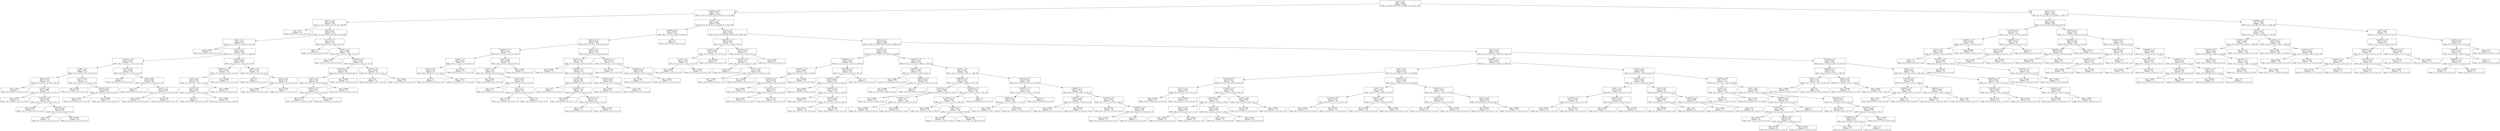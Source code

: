 digraph Tree {
node [shape=box] ;
0 [label="le_age <= 3.5\ngini = 0.5666\nsamples = 5000\nvalue = [9, 40, 22, 56, 125, 57, 55, 2955, 21, 4, 1421, 235]"] ;
1 [label="le_gender <= 0.5\ngini = 0.6379\nsamples = 2912\nvalue = [7, 29, 17, 39, 97, 42, 45, 1335, 18, 3, 1116, 164]"] ;
0 -> 1 [labeldistance=2.5, labelangle=45, headlabel="True"] ;
2 [label="le_year <= 0.5\ngini = 0.6764\nsamples = 389\nvalue = [1, 8, 2, 10, 22, 5, 12, 113, 2, 0, 186, 28]"] ;
1 -> 2 ;
3 [label="gini = 0.46\nsamples = 10\nvalue = [0, 0, 0, 0, 1, 0, 0, 7, 0, 0, 2, 0]"] ;
2 -> 3 ;
4 [label="le_age <= 2.5\ngini = 0.6752\nsamples = 379\nvalue = [1, 8, 2, 10, 21, 5, 12, 106, 2, 0, 184, 28]"] ;
2 -> 4 ;
5 [label="le_year <= 1.5\ngini = 0.678\nsamples = 273\nvalue = [1, 8, 1, 5, 17, 3, 11, 64, 1, 0, 137, 25]"] ;
4 -> 5 ;
6 [label="gini = 0.4356\nsamples = 15\nvalue = [0, 0, 0, 0, 0, 1, 0, 1, 0, 0, 11, 2]"] ;
5 -> 6 ;
7 [label="le_year <= 3.5\ngini = 0.6863\nsamples = 258\nvalue = [1, 8, 1, 5, 17, 2, 11, 63, 1, 0, 126, 23]"] ;
5 -> 7 ;
8 [label="le_season <= 2.5\ngini = 0.6875\nsamples = 155\nvalue = [0, 5, 1, 3, 12, 1, 7, 41, 0, 0, 74, 11]"] ;
7 -> 8 ;
9 [label="le_age <= 1.5\ngini = 0.693\nsamples = 127\nvalue = [0, 5, 1, 2, 9, 1, 6, 31, 0, 0, 61, 11]"] ;
8 -> 9 ;
10 [label="le_age <= 0.5\ngini = 0.6718\nsamples = 85\nvalue = [0, 3, 0, 2, 6, 1, 5, 18, 0, 0, 44, 6]"] ;
9 -> 10 ;
11 [label="gini = 0.6531\nsamples = 7\nvalue = [0, 0, 0, 0, 2, 0, 0, 2, 0, 0, 3, 0]"] ;
10 -> 11 ;
12 [label="le_year <= 2.5\ngini = 0.6667\nsamples = 78\nvalue = [0, 3, 0, 2, 4, 1, 5, 16, 0, 0, 41, 6]"] ;
10 -> 12 ;
13 [label="gini = 0.5703\nsamples = 16\nvalue = [0, 1, 0, 0, 0, 1, 0, 2, 0, 0, 10, 2]"] ;
12 -> 13 ;
14 [label="le_season <= 0.5\ngini = 0.6821\nsamples = 62\nvalue = [0, 2, 0, 2, 4, 0, 5, 14, 0, 0, 31, 4]"] ;
12 -> 14 ;
15 [label="gini = 0.6701\nsamples = 24\nvalue = [0, 1, 0, 1, 0, 0, 2, 6, 0, 0, 12, 2]"] ;
14 -> 15 ;
16 [label="le_season <= 1.5\ngini = 0.6842\nsamples = 38\nvalue = [0, 1, 0, 1, 4, 0, 3, 8, 0, 0, 19, 2]"] ;
14 -> 16 ;
17 [label="gini = 0.68\nsamples = 10\nvalue = [0, 0, 0, 1, 2, 0, 0, 1, 0, 0, 5, 1]"] ;
16 -> 17 ;
18 [label="gini = 0.6684\nsamples = 28\nvalue = [0, 1, 0, 0, 2, 0, 3, 7, 0, 0, 14, 1]"] ;
16 -> 18 ;
19 [label="le_year <= 2.5\ngini = 0.7177\nsamples = 42\nvalue = [0, 2, 1, 0, 3, 0, 1, 13, 0, 0, 17, 5]"] ;
9 -> 19 ;
20 [label="gini = 0.7857\nsamples = 14\nvalue = [0, 1, 1, 0, 1, 0, 1, 5, 0, 0, 3, 2]"] ;
19 -> 20 ;
21 [label="le_season <= 0.5\ngini = 0.6505\nsamples = 28\nvalue = [0, 1, 0, 0, 2, 0, 0, 8, 0, 0, 14, 3]"] ;
19 -> 21 ;
22 [label="gini = 0.6154\nsamples = 13\nvalue = [0, 0, 0, 0, 0, 0, 0, 5, 0, 0, 6, 2]"] ;
21 -> 22 ;
23 [label="gini = 0.6489\nsamples = 15\nvalue = [0, 1, 0, 0, 2, 0, 0, 3, 0, 0, 8, 1]"] ;
21 -> 23 ;
24 [label="le_year <= 2.5\ngini = 0.6429\nsamples = 28\nvalue = [0, 0, 0, 1, 3, 0, 1, 10, 0, 0, 13, 0]"] ;
8 -> 24 ;
25 [label="gini = 0.0\nsamples = 2\nvalue = [0, 0, 0, 0, 0, 0, 0, 0, 0, 0, 2, 0]"] ;
24 -> 25 ;
26 [label="le_age <= 0.5\ngini = 0.6568\nsamples = 26\nvalue = [0, 0, 0, 1, 3, 0, 1, 10, 0, 0, 11, 0]"] ;
24 -> 26 ;
27 [label="gini = 0.0\nsamples = 1\nvalue = [0, 0, 0, 0, 0, 0, 0, 0, 0, 0, 1, 0]"] ;
26 -> 27 ;
28 [label="le_age <= 1.5\ngini = 0.6624\nsamples = 25\nvalue = [0, 0, 0, 1, 3, 0, 1, 10, 0, 0, 10, 0]"] ;
26 -> 28 ;
29 [label="gini = 0.6576\nsamples = 21\nvalue = [0, 0, 0, 1, 2, 0, 1, 9, 0, 0, 8, 0]"] ;
28 -> 29 ;
30 [label="gini = 0.625\nsamples = 4\nvalue = [0, 0, 0, 0, 1, 0, 0, 1, 0, 0, 2, 0]"] ;
28 -> 30 ;
31 [label="le_season <= 2.5\ngini = 0.6806\nsamples = 103\nvalue = [1, 3, 0, 2, 5, 1, 4, 22, 1, 0, 52, 12]"] ;
7 -> 31 ;
32 [label="le_season <= 1.5\ngini = 0.6614\nsamples = 79\nvalue = [1, 3, 0, 2, 4, 0, 2, 19, 1, 0, 41, 6]"] ;
31 -> 32 ;
33 [label="le_age <= 1.5\ngini = 0.6672\nsamples = 60\nvalue = [1, 3, 0, 1, 2, 0, 1, 16, 1, 0, 30, 5]"] ;
32 -> 33 ;
34 [label="le_age <= 0.5\ngini = 0.6627\nsamples = 47\nvalue = [1, 2, 0, 0, 2, 0, 1, 14, 1, 0, 23, 3]"] ;
33 -> 34 ;
35 [label="gini = 0.0\nsamples = 1\nvalue = [0, 0, 0, 0, 0, 0, 0, 0, 0, 0, 1, 0]"] ;
34 -> 35 ;
36 [label="gini = 0.6692\nsamples = 46\nvalue = [1, 2, 0, 0, 2, 0, 1, 14, 1, 0, 22, 3]"] ;
34 -> 36 ;
37 [label="gini = 0.6509\nsamples = 13\nvalue = [0, 1, 0, 1, 0, 0, 0, 2, 0, 0, 7, 2]"] ;
33 -> 37 ;
38 [label="gini = 0.6205\nsamples = 19\nvalue = [0, 0, 0, 1, 2, 0, 1, 3, 0, 0, 11, 1]"] ;
32 -> 38 ;
39 [label="le_age <= 0.5\ngini = 0.7014\nsamples = 24\nvalue = [0, 0, 0, 0, 1, 1, 2, 3, 0, 0, 11, 6]"] ;
31 -> 39 ;
40 [label="gini = 0.0\nsamples = 1\nvalue = [0, 0, 0, 0, 0, 0, 0, 0, 0, 0, 0, 1]"] ;
39 -> 40 ;
41 [label="le_age <= 1.5\ngini = 0.6957\nsamples = 23\nvalue = [0, 0, 0, 0, 1, 1, 2, 3, 0, 0, 11, 5]"] ;
39 -> 41 ;
42 [label="gini = 0.6484\nsamples = 16\nvalue = [0, 0, 0, 0, 0, 0, 1, 3, 0, 0, 8, 4]"] ;
41 -> 42 ;
43 [label="gini = 0.7347\nsamples = 7\nvalue = [0, 0, 0, 0, 1, 1, 1, 0, 0, 0, 3, 1]"] ;
41 -> 43 ;
44 [label="le_year <= 1.5\ngini = 0.6413\nsamples = 106\nvalue = [0, 0, 1, 5, 4, 2, 1, 42, 1, 0, 47, 3]"] ;
4 -> 44 ;
45 [label="gini = 0.5\nsamples = 2\nvalue = [0, 0, 0, 1, 1, 0, 0, 0, 0, 0, 0, 0]"] ;
44 -> 45 ;
46 [label="le_year <= 2.5\ngini = 0.6289\nsamples = 104\nvalue = [0, 0, 1, 4, 3, 2, 1, 42, 1, 0, 47, 3]"] ;
44 -> 46 ;
47 [label="gini = 0.58\nsamples = 10\nvalue = [0, 0, 1, 1, 0, 0, 0, 2, 0, 0, 6, 0]"] ;
46 -> 47 ;
48 [label="le_season <= 2.5\ngini = 0.6249\nsamples = 94\nvalue = [0, 0, 0, 3, 3, 2, 1, 40, 1, 0, 41, 3]"] ;
46 -> 48 ;
49 [label="le_season <= 1.5\ngini = 0.6051\nsamples = 68\nvalue = [0, 0, 0, 3, 2, 1, 0, 32, 0, 0, 28, 2]"] ;
48 -> 49 ;
50 [label="le_year <= 3.5\ngini = 0.588\nsamples = 52\nvalue = [0, 0, 0, 2, 2, 0, 0, 23, 0, 0, 24, 1]"] ;
49 -> 50 ;
51 [label="le_season <= 0.5\ngini = 0.585\nsamples = 21\nvalue = [0, 0, 0, 1, 1, 0, 0, 10, 0, 0, 9, 0]"] ;
50 -> 51 ;
52 [label="gini = 0.6133\nsamples = 15\nvalue = [0, 0, 0, 1, 1, 0, 0, 6, 0, 0, 7, 0]"] ;
51 -> 52 ;
53 [label="gini = 0.4444\nsamples = 6\nvalue = [0, 0, 0, 0, 0, 0, 0, 4, 0, 0, 2, 0]"] ;
51 -> 53 ;
54 [label="gini = 0.5869\nsamples = 31\nvalue = [0, 0, 0, 1, 1, 0, 0, 13, 0, 0, 15, 1]"] ;
50 -> 54 ;
55 [label="gini = 0.6094\nsamples = 16\nvalue = [0, 0, 0, 1, 0, 1, 0, 9, 0, 0, 4, 1]"] ;
49 -> 55 ;
56 [label="le_year <= 3.5\ngini = 0.6479\nsamples = 26\nvalue = [0, 0, 0, 0, 1, 1, 1, 8, 1, 0, 13, 1]"] ;
48 -> 56 ;
57 [label="gini = 0.64\nsamples = 10\nvalue = [0, 0, 0, 0, 1, 1, 0, 3, 0, 0, 5, 0]"] ;
56 -> 57 ;
58 [label="gini = 0.6406\nsamples = 16\nvalue = [0, 0, 0, 0, 0, 0, 1, 5, 1, 0, 8, 1]"] ;
56 -> 58 ;
59 [label="le_year <= 1.5\ngini = 0.6251\nsamples = 2523\nvalue = [6, 21, 15, 29, 75, 37, 33, 1222, 16, 3, 930, 136]"] ;
1 -> 59 ;
60 [label="le_gender <= 2.5\ngini = 0.6539\nsamples = 181\nvalue = [0, 2, 1, 1, 11, 1, 4, 68, 0, 0, 80, 13]"] ;
59 -> 60 ;
61 [label="le_season <= 0.5\ngini = 0.6509\nsamples = 180\nvalue = [0, 2, 1, 1, 11, 1, 4, 68, 0, 0, 80, 12]"] ;
60 -> 61 ;
62 [label="le_gender <= 1.5\ngini = 0.605\nsamples = 79\nvalue = [0, 1, 1, 0, 2, 1, 2, 35, 0, 0, 35, 2]"] ;
61 -> 62 ;
63 [label="le_age <= 1.5\ngini = 0.6151\nsamples = 41\nvalue = [0, 0, 1, 0, 2, 0, 2, 14, 0, 0, 21, 1]"] ;
62 -> 63 ;
64 [label="le_year <= 0.5\ngini = 0.5331\nsamples = 23\nvalue = [0, 0, 0, 0, 0, 0, 1, 7, 0, 0, 14, 1]"] ;
63 -> 64 ;
65 [label="gini = 0.0\nsamples = 4\nvalue = [0, 0, 0, 0, 0, 0, 0, 0, 0, 0, 4, 0]"] ;
64 -> 65 ;
66 [label="gini = 0.5817\nsamples = 19\nvalue = [0, 0, 0, 0, 0, 0, 1, 7, 0, 0, 10, 1]"] ;
64 -> 66 ;
67 [label="gini = 0.679\nsamples = 18\nvalue = [0, 0, 1, 0, 2, 0, 1, 7, 0, 0, 7, 0]"] ;
63 -> 67 ;
68 [label="le_age <= 2.5\ngini = 0.5568\nsamples = 38\nvalue = [0, 1, 0, 0, 0, 1, 0, 21, 0, 0, 14, 1]"] ;
62 -> 68 ;
69 [label="le_year <= 0.5\ngini = 0.56\nsamples = 30\nvalue = [0, 1, 0, 0, 0, 0, 0, 15, 0, 0, 13, 1]"] ;
68 -> 69 ;
70 [label="gini = 0.4444\nsamples = 6\nvalue = [0, 0, 0, 0, 0, 0, 0, 2, 0, 0, 4, 0]"] ;
69 -> 70 ;
71 [label="le_age <= 0.5\ngini = 0.5625\nsamples = 24\nvalue = [0, 1, 0, 0, 0, 0, 0, 13, 0, 0, 9, 1]"] ;
69 -> 71 ;
72 [label="gini = 0.375\nsamples = 4\nvalue = [0, 0, 0, 0, 0, 0, 0, 3, 0, 0, 1, 0]"] ;
71 -> 72 ;
73 [label="le_age <= 1.5\ngini = 0.585\nsamples = 20\nvalue = [0, 1, 0, 0, 0, 0, 0, 10, 0, 0, 8, 1]"] ;
71 -> 73 ;
74 [label="gini = 0.6122\nsamples = 14\nvalue = [0, 1, 0, 0, 0, 0, 0, 7, 0, 0, 5, 1]"] ;
73 -> 74 ;
75 [label="gini = 0.5\nsamples = 6\nvalue = [0, 0, 0, 0, 0, 0, 0, 3, 0, 0, 3, 0]"] ;
73 -> 75 ;
76 [label="gini = 0.4063\nsamples = 8\nvalue = [0, 0, 0, 0, 0, 1, 0, 6, 0, 0, 1, 0]"] ;
68 -> 76 ;
77 [label="le_age <= 1.5\ngini = 0.6764\nsamples = 101\nvalue = [0, 1, 0, 1, 9, 0, 2, 33, 0, 0, 45, 10]"] ;
61 -> 77 ;
78 [label="le_year <= 0.5\ngini = 0.7145\nsamples = 63\nvalue = [0, 1, 0, 1, 6, 0, 1, 22, 0, 0, 23, 9]"] ;
77 -> 78 ;
79 [label="gini = 0.6844\nsamples = 15\nvalue = [0, 1, 0, 0, 2, 0, 0, 7, 0, 0, 4, 1]"] ;
78 -> 79 ;
80 [label="le_gender <= 1.5\ngini = 0.7101\nsamples = 48\nvalue = [0, 0, 0, 1, 4, 0, 1, 15, 0, 0, 19, 8]"] ;
78 -> 80 ;
81 [label="le_age <= 0.5\ngini = 0.7426\nsamples = 26\nvalue = [0, 0, 0, 0, 3, 0, 1, 8, 0, 0, 8, 6]"] ;
80 -> 81 ;
82 [label="gini = 0.0\nsamples = 1\nvalue = [0, 0, 0, 0, 0, 0, 1, 0, 0, 0, 0, 0]"] ;
81 -> 82 ;
83 [label="le_season <= 1.5\ngini = 0.7232\nsamples = 25\nvalue = [0, 0, 0, 0, 3, 0, 0, 8, 0, 0, 8, 6]"] ;
81 -> 83 ;
84 [label="gini = 0.6667\nsamples = 3\nvalue = [0, 0, 0, 0, 0, 0, 0, 1, 0, 0, 1, 1]"] ;
83 -> 84 ;
85 [label="le_season <= 2.5\ngini = 0.7273\nsamples = 22\nvalue = [0, 0, 0, 0, 3, 0, 0, 7, 0, 0, 7, 5]"] ;
83 -> 85 ;
86 [label="gini = 0.74\nsamples = 10\nvalue = [0, 0, 0, 0, 2, 0, 0, 3, 0, 0, 3, 2]"] ;
85 -> 86 ;
87 [label="gini = 0.7083\nsamples = 12\nvalue = [0, 0, 0, 0, 1, 0, 0, 4, 0, 0, 4, 3]"] ;
85 -> 87 ;
88 [label="le_season <= 2.5\ngini = 0.6364\nsamples = 22\nvalue = [0, 0, 0, 1, 1, 0, 0, 7, 0, 0, 11, 2]"] ;
80 -> 88 ;
89 [label="gini = 0.625\nsamples = 12\nvalue = [0, 0, 0, 0, 0, 0, 0, 5, 0, 0, 5, 2]"] ;
88 -> 89 ;
90 [label="gini = 0.58\nsamples = 10\nvalue = [0, 0, 0, 1, 1, 0, 0, 2, 0, 0, 6, 0]"] ;
88 -> 90 ;
91 [label="le_season <= 1.5\ngini = 0.5734\nsamples = 38\nvalue = [0, 0, 0, 0, 3, 0, 1, 11, 0, 0, 22, 1]"] ;
77 -> 91 ;
92 [label="gini = 0.3704\nsamples = 9\nvalue = [0, 0, 0, 0, 1, 0, 0, 1, 0, 0, 7, 0]"] ;
91 -> 92 ;
93 [label="le_gender <= 1.5\ngini = 0.6064\nsamples = 29\nvalue = [0, 0, 0, 0, 2, 0, 1, 10, 0, 0, 15, 1]"] ;
91 -> 93 ;
94 [label="gini = 0.562\nsamples = 11\nvalue = [0, 0, 0, 0, 0, 0, 0, 4, 0, 0, 6, 1]"] ;
93 -> 94 ;
95 [label="gini = 0.6235\nsamples = 18\nvalue = [0, 0, 0, 0, 2, 0, 1, 6, 0, 0, 9, 0]"] ;
93 -> 95 ;
96 [label="gini = 0.0\nsamples = 1\nvalue = [0, 0, 0, 0, 0, 0, 0, 0, 0, 0, 0, 1]"] ;
60 -> 96 ;
97 [label="le_age <= 0.5\ngini = 0.6213\nsamples = 2342\nvalue = [6, 19, 14, 28, 64, 36, 29, 1154, 16, 3, 850, 123]"] ;
59 -> 97 ;
98 [label="le_gender <= 1.5\ngini = 0.5509\nsamples = 73\nvalue = [0, 0, 0, 1, 1, 1, 3, 44, 0, 0, 21, 2]"] ;
97 -> 98 ;
99 [label="le_season <= 2.5\ngini = 0.5508\nsamples = 32\nvalue = [0, 0, 0, 0, 0, 1, 0, 17, 0, 0, 13, 1]"] ;
98 -> 99 ;
100 [label="le_year <= 3.5\ngini = 0.5382\nsamples = 24\nvalue = [0, 0, 0, 0, 0, 1, 0, 11, 0, 0, 12, 0]"] ;
99 -> 100 ;
101 [label="gini = 0.4922\nsamples = 16\nvalue = [0, 0, 0, 0, 0, 0, 0, 7, 0, 0, 9, 0]"] ;
100 -> 101 ;
102 [label="gini = 0.5938\nsamples = 8\nvalue = [0, 0, 0, 0, 0, 1, 0, 4, 0, 0, 3, 0]"] ;
100 -> 102 ;
103 [label="gini = 0.4063\nsamples = 8\nvalue = [0, 0, 0, 0, 0, 0, 0, 6, 0, 0, 1, 1]"] ;
99 -> 103 ;
104 [label="le_season <= 2.5\ngini = 0.5211\nsamples = 41\nvalue = [0, 0, 0, 1, 1, 0, 3, 27, 0, 0, 8, 1]"] ;
98 -> 104 ;
105 [label="le_season <= 0.5\ngini = 0.472\nsamples = 33\nvalue = [0, 0, 0, 1, 0, 0, 3, 23, 0, 0, 6, 0]"] ;
104 -> 105 ;
106 [label="gini = 0.48\nsamples = 5\nvalue = [0, 0, 0, 0, 0, 0, 0, 3, 0, 0, 2, 0]"] ;
105 -> 106 ;
107 [label="le_year <= 2.5\ngini = 0.4566\nsamples = 28\nvalue = [0, 0, 0, 1, 0, 0, 3, 20, 0, 0, 4, 0]"] ;
105 -> 107 ;
108 [label="gini = 0.4938\nsamples = 9\nvalue = [0, 0, 0, 0, 0, 0, 2, 6, 0, 0, 1, 0]"] ;
107 -> 108 ;
109 [label="gini = 0.4266\nsamples = 19\nvalue = [0, 0, 0, 1, 0, 0, 1, 14, 0, 0, 3, 0]"] ;
107 -> 109 ;
110 [label="gini = 0.6563\nsamples = 8\nvalue = [0, 0, 0, 0, 1, 0, 0, 4, 0, 0, 2, 1]"] ;
104 -> 110 ;
111 [label="le_age <= 1.5\ngini = 0.6229\nsamples = 2269\nvalue = [6, 19, 14, 27, 63, 35, 26, 1110, 16, 3, 829, 121]"] ;
97 -> 111 ;
112 [label="le_year <= 2.5\ngini = 0.6376\nsamples = 1097\nvalue = [5, 11, 6, 12, 30, 17, 17, 509, 6, 3, 413, 68]"] ;
111 -> 112 ;
113 [label="le_gender <= 1.5\ngini = 0.6874\nsamples = 285\nvalue = [1, 2, 3, 5, 13, 5, 7, 113, 4, 2, 109, 21]"] ;
112 -> 113 ;
114 [label="le_season <= 2.5\ngini = 0.6646\nsamples = 131\nvalue = [0, 0, 2, 2, 7, 0, 4, 46, 2, 0, 59, 9]"] ;
113 -> 114 ;
115 [label="le_season <= 0.5\ngini = 0.6629\nsamples = 106\nvalue = [0, 0, 2, 1, 6, 0, 3, 43, 2, 0, 43, 6]"] ;
114 -> 115 ;
116 [label="gini = 0.5851\nsamples = 39\nvalue = [0, 0, 1, 0, 1, 0, 0, 15, 0, 0, 20, 2]"] ;
115 -> 116 ;
117 [label="le_season <= 1.5\ngini = 0.695\nsamples = 67\nvalue = [0, 0, 1, 1, 5, 0, 3, 28, 2, 0, 23, 4]"] ;
115 -> 117 ;
118 [label="gini = 0.648\nsamples = 28\nvalue = [0, 0, 1, 1, 2, 0, 0, 13, 1, 0, 10, 0]"] ;
117 -> 118 ;
119 [label="gini = 0.7179\nsamples = 39\nvalue = [0, 0, 0, 0, 3, 0, 3, 15, 1, 0, 13, 4]"] ;
117 -> 119 ;
120 [label="gini = 0.5568\nsamples = 25\nvalue = [0, 0, 0, 1, 1, 0, 1, 3, 0, 0, 16, 3]"] ;
114 -> 120 ;
121 [label="le_gender <= 2.5\ngini = 0.6953\nsamples = 154\nvalue = [1, 2, 1, 3, 6, 5, 3, 67, 2, 2, 50, 12]"] ;
113 -> 121 ;
122 [label="le_season <= 0.5\ngini = 0.6887\nsamples = 152\nvalue = [1, 2, 1, 3, 5, 5, 3, 67, 2, 2, 50, 11]"] ;
121 -> 122 ;
123 [label="gini = 0.6963\nsamples = 45\nvalue = [1, 1, 0, 1, 3, 3, 0, 22, 1, 0, 10, 3]"] ;
122 -> 123 ;
124 [label="le_season <= 1.5\ngini = 0.6753\nsamples = 107\nvalue = [0, 1, 1, 2, 2, 2, 3, 45, 1, 2, 40, 8]"] ;
122 -> 124 ;
125 [label="gini = 0.6973\nsamples = 32\nvalue = [0, 0, 1, 1, 1, 1, 1, 10, 0, 0, 14, 3]"] ;
124 -> 125 ;
126 [label="le_season <= 2.5\ngini = 0.6553\nsamples = 75\nvalue = [0, 1, 0, 1, 1, 1, 2, 35, 1, 2, 26, 5]"] ;
124 -> 126 ;
127 [label="gini = 0.6711\nsamples = 46\nvalue = [0, 1, 0, 1, 1, 1, 1, 21, 0, 0, 15, 5]"] ;
126 -> 127 ;
128 [label="gini = 0.6159\nsamples = 29\nvalue = [0, 0, 0, 0, 0, 0, 1, 14, 1, 2, 11, 0]"] ;
126 -> 128 ;
129 [label="gini = 0.5\nsamples = 2\nvalue = [0, 0, 0, 0, 1, 0, 0, 0, 0, 0, 0, 1]"] ;
121 -> 129 ;
130 [label="le_season <= 0.5\ngini = 0.6176\nsamples = 812\nvalue = [4, 9, 3, 7, 17, 12, 10, 396, 2, 1, 304, 47]"] ;
112 -> 130 ;
131 [label="le_gender <= 1.5\ngini = 0.6359\nsamples = 110\nvalue = [1, 1, 0, 1, 2, 2, 3, 49, 0, 0, 44, 7]"] ;
130 -> 131 ;
132 [label="gini = 0.5896\nsamples = 50\nvalue = [0, 0, 0, 0, 2, 0, 0, 22, 0, 0, 23, 3]"] ;
131 -> 132 ;
133 [label="le_gender <= 2.5\ngini = 0.6661\nsamples = 60\nvalue = [1, 1, 0, 1, 0, 2, 3, 27, 0, 0, 21, 4]"] ;
131 -> 133 ;
134 [label="gini = 0.6699\nsamples = 59\nvalue = [1, 1, 0, 1, 0, 2, 3, 26, 0, 0, 21, 4]"] ;
133 -> 134 ;
135 [label="gini = 0.0\nsamples = 1\nvalue = [0, 0, 0, 0, 0, 0, 0, 1, 0, 0, 0, 0]"] ;
133 -> 135 ;
136 [label="le_year <= 3.5\ngini = 0.6142\nsamples = 702\nvalue = [3, 8, 3, 6, 15, 10, 7, 347, 2, 1, 260, 40]"] ;
130 -> 136 ;
137 [label="le_gender <= 1.5\ngini = 0.6173\nsamples = 335\nvalue = [1, 5, 1, 4, 10, 7, 3, 169, 1, 0, 118, 16]"] ;
136 -> 137 ;
138 [label="le_season <= 1.5\ngini = 0.5965\nsamples = 159\nvalue = [0, 2, 0, 2, 7, 2, 2, 86, 0, 0, 52, 6]"] ;
137 -> 138 ;
139 [label="gini = 0.5852\nsamples = 51\nvalue = [0, 1, 0, 1, 3, 1, 0, 29, 0, 0, 15, 1]"] ;
138 -> 139 ;
140 [label="le_season <= 2.5\ngini = 0.6\nsamples = 108\nvalue = [0, 1, 0, 1, 4, 1, 2, 57, 0, 0, 37, 5]"] ;
138 -> 140 ;
141 [label="gini = 0.5969\nsamples = 68\nvalue = [0, 1, 0, 0, 2, 1, 2, 35, 0, 0, 25, 2]"] ;
140 -> 141 ;
142 [label="gini = 0.5988\nsamples = 40\nvalue = [0, 0, 0, 1, 2, 0, 0, 22, 0, 0, 12, 3]"] ;
140 -> 142 ;
143 [label="le_gender <= 2.5\ngini = 0.6321\nsamples = 176\nvalue = [1, 3, 1, 2, 3, 5, 1, 83, 1, 0, 66, 10]"] ;
137 -> 143 ;
144 [label="le_season <= 1.5\ngini = 0.6322\nsamples = 175\nvalue = [1, 3, 1, 2, 3, 5, 1, 83, 1, 0, 65, 10]"] ;
143 -> 144 ;
145 [label="gini = 0.6446\nsamples = 59\nvalue = [0, 1, 0, 1, 0, 4, 0, 29, 1, 0, 19, 4]"] ;
144 -> 145 ;
146 [label="le_season <= 2.5\ngini = 0.622\nsamples = 116\nvalue = [1, 2, 1, 1, 3, 1, 1, 54, 0, 0, 46, 6]"] ;
144 -> 146 ;
147 [label="gini = 0.6339\nsamples = 60\nvalue = [1, 1, 0, 1, 2, 1, 0, 25, 0, 0, 26, 3]"] ;
146 -> 147 ;
148 [label="gini = 0.6001\nsamples = 56\nvalue = [0, 1, 1, 0, 1, 0, 1, 29, 0, 0, 20, 3]"] ;
146 -> 148 ;
149 [label="gini = 0.0\nsamples = 1\nvalue = [0, 0, 0, 0, 0, 0, 0, 0, 0, 0, 1, 0]"] ;
143 -> 149 ;
150 [label="le_season <= 1.5\ngini = 0.6102\nsamples = 367\nvalue = [2, 3, 2, 2, 5, 3, 4, 178, 1, 1, 142, 24]"] ;
136 -> 150 ;
151 [label="le_gender <= 2.5\ngini = 0.611\nsamples = 191\nvalue = [2, 1, 2, 1, 1, 0, 2, 89, 1, 1, 78, 13]"] ;
150 -> 151 ;
152 [label="le_gender <= 1.5\ngini = 0.6112\nsamples = 190\nvalue = [2, 1, 2, 1, 1, 0, 2, 89, 1, 1, 77, 13]"] ;
151 -> 152 ;
153 [label="gini = 0.584\nsamples = 87\nvalue = [0, 0, 0, 0, 0, 0, 1, 39, 1, 1, 40, 5]"] ;
152 -> 153 ;
154 [label="gini = 0.6281\nsamples = 103\nvalue = [2, 1, 2, 1, 1, 0, 1, 50, 0, 0, 37, 8]"] ;
152 -> 154 ;
155 [label="gini = 0.0\nsamples = 1\nvalue = [0, 0, 0, 0, 0, 0, 0, 0, 0, 0, 1, 0]"] ;
151 -> 155 ;
156 [label="le_gender <= 1.5\ngini = 0.6071\nsamples = 176\nvalue = [0, 2, 0, 1, 4, 3, 2, 89, 0, 0, 64, 11]"] ;
150 -> 156 ;
157 [label="le_season <= 2.5\ngini = 0.6245\nsamples = 74\nvalue = [0, 1, 0, 0, 3, 2, 1, 39, 0, 0, 22, 6]"] ;
156 -> 157 ;
158 [label="gini = 0.5969\nsamples = 33\nvalue = [0, 1, 0, 0, 2, 0, 0, 17, 0, 0, 12, 1]"] ;
157 -> 158 ;
159 [label="gini = 0.6341\nsamples = 41\nvalue = [0, 0, 0, 0, 1, 2, 1, 22, 0, 0, 10, 5]"] ;
157 -> 159 ;
160 [label="le_season <= 2.5\ngini = 0.5873\nsamples = 102\nvalue = [0, 1, 0, 1, 1, 1, 1, 50, 0, 0, 42, 5]"] ;
156 -> 160 ;
161 [label="gini = 0.5718\nsamples = 46\nvalue = [0, 1, 0, 1, 1, 1, 1, 26, 0, 0, 15, 0]"] ;
160 -> 161 ;
162 [label="le_gender <= 2.5\ngini = 0.5759\nsamples = 56\nvalue = [0, 0, 0, 0, 0, 0, 0, 24, 0, 0, 27, 5]"] ;
160 -> 162 ;
163 [label="gini = 0.5759\nsamples = 55\nvalue = [0, 0, 0, 0, 0, 0, 0, 23, 0, 0, 27, 5]"] ;
162 -> 163 ;
164 [label="gini = 0.0\nsamples = 1\nvalue = [0, 0, 0, 0, 0, 0, 0, 1, 0, 0, 0, 0]"] ;
162 -> 164 ;
165 [label="le_year <= 3.5\ngini = 0.6076\nsamples = 1172\nvalue = [1, 8, 8, 15, 33, 18, 9, 601, 10, 0, 416, 53]"] ;
111 -> 165 ;
166 [label="le_gender <= 1.5\ngini = 0.6042\nsamples = 719\nvalue = [1, 5, 7, 5, 27, 10, 5, 382, 7, 0, 238, 32]"] ;
165 -> 166 ;
167 [label="le_age <= 2.5\ngini = 0.6261\nsamples = 402\nvalue = [1, 2, 3, 2, 20, 6, 4, 197, 3, 0, 144, 20]"] ;
166 -> 167 ;
168 [label="le_season <= 0.5\ngini = 0.6047\nsamples = 149\nvalue = [0, 1, 2, 0, 6, 3, 2, 83, 2, 0, 42, 8]"] ;
167 -> 168 ;
169 [label="le_year <= 2.5\ngini = 0.5348\nsamples = 49\nvalue = [0, 0, 0, 0, 1, 0, 1, 31, 1, 0, 12, 3]"] ;
168 -> 169 ;
170 [label="gini = 0.3045\nsamples = 17\nvalue = [0, 0, 0, 0, 0, 0, 0, 14, 1, 0, 2, 0]"] ;
169 -> 170 ;
171 [label="gini = 0.6094\nsamples = 32\nvalue = [0, 0, 0, 0, 1, 0, 1, 17, 0, 0, 10, 3]"] ;
169 -> 171 ;
172 [label="le_season <= 2.5\ngini = 0.633\nsamples = 100\nvalue = [0, 1, 2, 0, 5, 3, 1, 52, 1, 0, 30, 5]"] ;
168 -> 172 ;
173 [label="le_season <= 1.5\ngini = 0.6335\nsamples = 73\nvalue = [0, 1, 2, 0, 3, 1, 0, 36, 1, 0, 25, 4]"] ;
172 -> 173 ;
174 [label="le_year <= 2.5\ngini = 0.5981\nsamples = 27\nvalue = [0, 0, 0, 0, 1, 0, 0, 13, 1, 0, 11, 1]"] ;
173 -> 174 ;
175 [label="gini = 0.5926\nsamples = 9\nvalue = [0, 0, 0, 0, 0, 0, 0, 4, 0, 0, 4, 1]"] ;
174 -> 175 ;
176 [label="gini = 0.5926\nsamples = 18\nvalue = [0, 0, 0, 0, 1, 0, 0, 9, 1, 0, 7, 0]"] ;
174 -> 176 ;
177 [label="le_year <= 2.5\ngini = 0.6484\nsamples = 46\nvalue = [0, 1, 2, 0, 2, 1, 0, 23, 0, 0, 14, 3]"] ;
173 -> 177 ;
178 [label="gini = 0.6436\nsamples = 17\nvalue = [0, 1, 0, 0, 1, 1, 0, 8, 0, 0, 6, 0]"] ;
177 -> 178 ;
179 [label="gini = 0.6397\nsamples = 29\nvalue = [0, 0, 2, 0, 1, 0, 0, 15, 0, 0, 8, 3]"] ;
177 -> 179 ;
180 [label="le_year <= 2.5\ngini = 0.6008\nsamples = 27\nvalue = [0, 0, 0, 0, 2, 2, 1, 16, 0, 0, 5, 1]"] ;
172 -> 180 ;
181 [label="gini = 0.7654\nsamples = 9\nvalue = [0, 0, 0, 0, 0, 2, 1, 3, 0, 0, 2, 1]"] ;
180 -> 181 ;
182 [label="gini = 0.4383\nsamples = 18\nvalue = [0, 0, 0, 0, 2, 0, 0, 13, 0, 0, 3, 0]"] ;
180 -> 182 ;
183 [label="le_season <= 1.5\ngini = 0.6288\nsamples = 253\nvalue = [1, 1, 1, 2, 14, 3, 2, 114, 1, 0, 102, 12]"] ;
167 -> 183 ;
184 [label="le_year <= 2.5\ngini = 0.624\nsamples = 124\nvalue = [0, 0, 1, 1, 7, 2, 1, 59, 0, 0, 47, 6]"] ;
183 -> 184 ;
185 [label="le_season <= 0.5\ngini = 0.6128\nsamples = 39\nvalue = [0, 0, 0, 0, 3, 1, 1, 17, 0, 0, 17, 0]"] ;
184 -> 185 ;
186 [label="gini = 0.4938\nsamples = 18\nvalue = [0, 0, 0, 0, 2, 0, 0, 4, 0, 0, 12, 0]"] ;
185 -> 186 ;
187 [label="gini = 0.5533\nsamples = 21\nvalue = [0, 0, 0, 0, 1, 1, 1, 13, 0, 0, 5, 0]"] ;
185 -> 187 ;
188 [label="le_season <= 0.5\ngini = 0.6237\nsamples = 85\nvalue = [0, 0, 1, 1, 4, 1, 0, 42, 0, 0, 30, 6]"] ;
184 -> 188 ;
189 [label="gini = 0.5746\nsamples = 56\nvalue = [0, 0, 0, 1, 1, 1, 0, 31, 0, 0, 19, 3]"] ;
188 -> 189 ;
190 [label="gini = 0.6897\nsamples = 29\nvalue = [0, 0, 1, 0, 3, 0, 0, 11, 0, 0, 11, 3]"] ;
188 -> 190 ;
191 [label="le_season <= 2.5\ngini = 0.631\nsamples = 129\nvalue = [1, 1, 0, 1, 7, 1, 1, 55, 1, 0, 55, 6]"] ;
183 -> 191 ;
192 [label="le_year <= 2.5\ngini = 0.6411\nsamples = 75\nvalue = [1, 1, 0, 1, 5, 1, 0, 32, 1, 0, 31, 2]"] ;
191 -> 192 ;
193 [label="gini = 0.6213\nsamples = 26\nvalue = [1, 0, 0, 0, 0, 0, 0, 13, 1, 0, 9, 2]"] ;
192 -> 193 ;
194 [label="gini = 0.6364\nsamples = 49\nvalue = [0, 1, 0, 1, 5, 1, 0, 19, 0, 0, 22, 0]"] ;
192 -> 194 ;
195 [label="le_year <= 2.5\ngini = 0.6139\nsamples = 54\nvalue = [0, 0, 0, 0, 2, 0, 1, 23, 0, 0, 24, 4]"] ;
191 -> 195 ;
196 [label="gini = 0.6036\nsamples = 13\nvalue = [0, 0, 0, 0, 1, 0, 0, 4, 0, 0, 7, 1]"] ;
195 -> 196 ;
197 [label="gini = 0.6068\nsamples = 41\nvalue = [0, 0, 0, 0, 1, 0, 1, 19, 0, 0, 17, 3]"] ;
195 -> 197 ;
198 [label="le_year <= 2.5\ngini = 0.5689\nsamples = 317\nvalue = [0, 3, 4, 3, 7, 4, 1, 185, 4, 0, 94, 12]"] ;
166 -> 198 ;
199 [label="le_season <= 1.5\ngini = 0.5482\nsamples = 107\nvalue = [0, 1, 1, 2, 3, 1, 0, 66, 1, 0, 28, 4]"] ;
198 -> 199 ;
200 [label="le_age <= 2.5\ngini = 0.5552\nsamples = 51\nvalue = [0, 1, 1, 2, 0, 1, 0, 32, 1, 0, 11, 2]"] ;
199 -> 200 ;
201 [label="le_season <= 0.5\ngini = 0.6016\nsamples = 25\nvalue = [0, 1, 0, 1, 0, 1, 0, 14, 1, 0, 7, 0]"] ;
200 -> 201 ;
202 [label="gini = 0.6391\nsamples = 13\nvalue = [0, 1, 0, 1, 0, 0, 0, 7, 1, 0, 3, 0]"] ;
201 -> 202 ;
203 [label="gini = 0.5417\nsamples = 12\nvalue = [0, 0, 0, 0, 0, 1, 0, 7, 0, 0, 4, 0]"] ;
201 -> 203 ;
204 [label="le_season <= 0.5\ngini = 0.4882\nsamples = 26\nvalue = [0, 0, 1, 1, 0, 0, 0, 18, 0, 0, 4, 2]"] ;
200 -> 204 ;
205 [label="gini = 0.4637\nsamples = 17\nvalue = [0, 0, 1, 0, 0, 0, 0, 12, 0, 0, 3, 1]"] ;
204 -> 205 ;
206 [label="gini = 0.5185\nsamples = 9\nvalue = [0, 0, 0, 1, 0, 0, 0, 6, 0, 0, 1, 1]"] ;
204 -> 206 ;
207 [label="le_age <= 2.5\ngini = 0.5351\nsamples = 56\nvalue = [0, 0, 0, 0, 3, 0, 0, 34, 0, 0, 17, 2]"] ;
199 -> 207 ;
208 [label="le_season <= 2.5\ngini = 0.4467\nsamples = 26\nvalue = [0, 0, 0, 0, 1, 0, 0, 18, 0, 0, 7, 0]"] ;
207 -> 208 ;
209 [label="gini = 0.3984\nsamples = 16\nvalue = [0, 0, 0, 0, 1, 0, 0, 12, 0, 0, 3, 0]"] ;
208 -> 209 ;
210 [label="gini = 0.48\nsamples = 10\nvalue = [0, 0, 0, 0, 0, 0, 0, 6, 0, 0, 4, 0]"] ;
208 -> 210 ;
211 [label="le_season <= 2.5\ngini = 0.5956\nsamples = 30\nvalue = [0, 0, 0, 0, 2, 0, 0, 16, 0, 0, 10, 2]"] ;
207 -> 211 ;
212 [label="gini = 0.625\nsamples = 20\nvalue = [0, 0, 0, 0, 2, 0, 0, 9, 0, 0, 8, 1]"] ;
211 -> 212 ;
213 [label="gini = 0.46\nsamples = 10\nvalue = [0, 0, 0, 0, 0, 0, 0, 7, 0, 0, 2, 1]"] ;
211 -> 213 ;
214 [label="le_season <= 0.5\ngini = 0.5776\nsamples = 210\nvalue = [0, 2, 3, 1, 4, 3, 1, 119, 3, 0, 66, 8]"] ;
198 -> 214 ;
215 [label="le_age <= 2.5\ngini = 0.5911\nsamples = 55\nvalue = [0, 1, 0, 0, 0, 1, 0, 28, 1, 0, 21, 3]"] ;
214 -> 215 ;
216 [label="gini = 0.57\nsamples = 20\nvalue = [0, 1, 0, 0, 0, 1, 0, 12, 0, 0, 5, 1]"] ;
215 -> 216 ;
217 [label="gini = 0.578\nsamples = 35\nvalue = [0, 0, 0, 0, 0, 0, 0, 16, 1, 0, 16, 2]"] ;
215 -> 217 ;
218 [label="le_age <= 2.5\ngini = 0.5685\nsamples = 155\nvalue = [0, 1, 3, 1, 4, 2, 1, 91, 2, 0, 45, 5]"] ;
214 -> 218 ;
219 [label="le_gender <= 2.5\ngini = 0.5663\nsamples = 56\nvalue = [0, 0, 0, 0, 2, 2, 0, 32, 0, 0, 18, 2]"] ;
218 -> 219 ;
220 [label="le_season <= 1.5\ngini = 0.562\nsamples = 55\nvalue = [0, 0, 0, 0, 2, 2, 0, 32, 0, 0, 17, 2]"] ;
219 -> 220 ;
221 [label="gini = 0.6157\nsamples = 22\nvalue = [0, 0, 0, 0, 2, 1, 0, 12, 0, 0, 6, 1]"] ;
220 -> 221 ;
222 [label="le_season <= 2.5\ngini = 0.5197\nsamples = 33\nvalue = [0, 0, 0, 0, 0, 1, 0, 20, 0, 0, 11, 1]"] ;
220 -> 222 ;
223 [label="gini = 0.5123\nsamples = 18\nvalue = [0, 0, 0, 0, 0, 0, 0, 11, 0, 0, 6, 1]"] ;
222 -> 223 ;
224 [label="gini = 0.5244\nsamples = 15\nvalue = [0, 0, 0, 0, 0, 1, 0, 9, 0, 0, 5, 0]"] ;
222 -> 224 ;
225 [label="gini = 0.0\nsamples = 1\nvalue = [0, 0, 0, 0, 0, 0, 0, 0, 0, 0, 1, 0]"] ;
219 -> 225 ;
226 [label="le_season <= 1.5\ngini = 0.5675\nsamples = 99\nvalue = [0, 1, 3, 1, 2, 0, 1, 59, 2, 0, 27, 3]"] ;
218 -> 226 ;
227 [label="gini = 0.4644\nsamples = 30\nvalue = [0, 1, 0, 0, 0, 0, 0, 20, 0, 0, 9, 0]"] ;
226 -> 227 ;
228 [label="le_season <= 2.5\ngini = 0.6066\nsamples = 69\nvalue = [0, 0, 3, 1, 2, 0, 1, 39, 2, 0, 18, 3]"] ;
226 -> 228 ;
229 [label="le_gender <= 2.5\ngini = 0.644\nsamples = 38\nvalue = [0, 0, 2, 0, 2, 0, 1, 20, 2, 0, 10, 1]"] ;
228 -> 229 ;
230 [label="gini = 0.653\nsamples = 37\nvalue = [0, 0, 2, 0, 2, 0, 1, 19, 2, 0, 10, 1]"] ;
229 -> 230 ;
231 [label="gini = 0.0\nsamples = 1\nvalue = [0, 0, 0, 0, 0, 0, 0, 1, 0, 0, 0, 0]"] ;
229 -> 231 ;
232 [label="gini = 0.5515\nsamples = 31\nvalue = [0, 0, 1, 1, 0, 0, 0, 19, 0, 0, 8, 2]"] ;
228 -> 232 ;
233 [label="le_season <= 1.5\ngini = 0.6086\nsamples = 453\nvalue = [0, 3, 1, 10, 6, 8, 4, 219, 3, 0, 178, 21]"] ;
165 -> 233 ;
234 [label="le_gender <= 1.5\ngini = 0.6197\nsamples = 218\nvalue = [0, 2, 1, 8, 4, 6, 2, 100, 1, 0, 89, 5]"] ;
233 -> 234 ;
235 [label="le_age <= 2.5\ngini = 0.618\nsamples = 119\nvalue = [0, 1, 1, 4, 2, 3, 2, 57, 0, 0, 46, 3]"] ;
234 -> 235 ;
236 [label="gini = 0.6509\nsamples = 39\nvalue = [0, 1, 0, 2, 1, 1, 0, 18, 0, 0, 14, 2]"] ;
235 -> 236 ;
237 [label="gini = 0.6\nsamples = 80\nvalue = [0, 0, 1, 2, 1, 2, 2, 39, 0, 0, 32, 1]"] ;
235 -> 237 ;
238 [label="le_age <= 2.5\ngini = 0.6191\nsamples = 99\nvalue = [0, 1, 0, 4, 2, 3, 0, 43, 1, 0, 43, 2]"] ;
234 -> 238 ;
239 [label="gini = 0.5748\nsamples = 33\nvalue = [0, 0, 0, 0, 2, 1, 0, 13, 0, 0, 17, 0]"] ;
238 -> 239 ;
240 [label="gini = 0.6322\nsamples = 66\nvalue = [0, 1, 0, 4, 0, 2, 0, 30, 1, 0, 26, 2]"] ;
238 -> 240 ;
241 [label="le_age <= 2.5\ngini = 0.5951\nsamples = 235\nvalue = [0, 1, 0, 2, 2, 2, 2, 119, 2, 0, 89, 16]"] ;
233 -> 241 ;
242 [label="le_season <= 2.5\ngini = 0.5609\nsamples = 76\nvalue = [0, 0, 0, 0, 1, 1, 2, 43, 1, 0, 26, 2]"] ;
241 -> 242 ;
243 [label="le_gender <= 1.5\ngini = 0.4861\nsamples = 24\nvalue = [0, 0, 0, 0, 0, 0, 0, 14, 0, 0, 10, 0]"] ;
242 -> 243 ;
244 [label="gini = 0.375\nsamples = 8\nvalue = [0, 0, 0, 0, 0, 0, 0, 6, 0, 0, 2, 0]"] ;
243 -> 244 ;
245 [label="gini = 0.5\nsamples = 16\nvalue = [0, 0, 0, 0, 0, 0, 0, 8, 0, 0, 8, 0]"] ;
243 -> 245 ;
246 [label="le_gender <= 1.5\ngini = 0.5902\nsamples = 52\nvalue = [0, 0, 0, 0, 1, 1, 2, 29, 1, 0, 16, 2]"] ;
242 -> 246 ;
247 [label="gini = 0.6133\nsamples = 32\nvalue = [0, 0, 0, 0, 1, 1, 2, 17, 0, 0, 10, 1]"] ;
246 -> 247 ;
248 [label="gini = 0.545\nsamples = 20\nvalue = [0, 0, 0, 0, 0, 0, 0, 12, 1, 0, 6, 1]"] ;
246 -> 248 ;
249 [label="le_gender <= 1.5\ngini = 0.6065\nsamples = 159\nvalue = [0, 1, 0, 2, 1, 1, 0, 76, 1, 0, 63, 14]"] ;
241 -> 249 ;
250 [label="le_season <= 2.5\ngini = 0.6298\nsamples = 96\nvalue = [0, 1, 0, 2, 0, 0, 0, 42, 1, 0, 39, 11]"] ;
249 -> 250 ;
251 [label="gini = 0.6136\nsamples = 44\nvalue = [0, 0, 0, 1, 0, 0, 0, 21, 1, 0, 17, 4]"] ;
250 -> 251 ;
252 [label="gini = 0.6391\nsamples = 52\nvalue = [0, 1, 0, 1, 0, 0, 0, 21, 0, 0, 22, 7]"] ;
250 -> 252 ;
253 [label="le_season <= 2.5\ngini = 0.5608\nsamples = 63\nvalue = [0, 0, 0, 0, 1, 1, 0, 34, 0, 0, 24, 3]"] ;
249 -> 253 ;
254 [label="gini = 0.6159\nsamples = 29\nvalue = [0, 0, 0, 0, 1, 1, 0, 14, 0, 0, 11, 2]"] ;
253 -> 254 ;
255 [label="gini = 0.5069\nsamples = 34\nvalue = [0, 0, 0, 0, 0, 0, 0, 20, 0, 0, 13, 1]"] ;
253 -> 255 ;
256 [label="le_year <= 2.5\ngini = 0.3752\nsamples = 2088\nvalue = [2, 11, 5, 17, 28, 15, 10, 1620, 3, 1, 305, 71]"] ;
0 -> 256 [labeldistance=2.5, labelangle=-45, headlabel="False"] ;
257 [label="le_year <= 1.5\ngini = 0.4848\nsamples = 455\nvalue = [1, 4, 2, 3, 8, 5, 4, 309, 0, 0, 104, 15]"] ;
256 -> 257 ;
258 [label="le_season <= 2.5\ngini = 0.5476\nsamples = 124\nvalue = [1, 2, 1, 0, 4, 1, 0, 73, 0, 0, 40, 2]"] ;
257 -> 258 ;
259 [label="le_gender <= 0.5\ngini = 0.5248\nsamples = 102\nvalue = [0, 2, 1, 0, 2, 1, 0, 62, 0, 0, 33, 1]"] ;
258 -> 259 ;
260 [label="le_year <= 0.5\ngini = 0.5045\nsamples = 84\nvalue = [0, 2, 0, 0, 2, 0, 0, 52, 0, 0, 28, 0]"] ;
259 -> 260 ;
261 [label="gini = 0.5\nsamples = 12\nvalue = [0, 0, 0, 0, 0, 0, 0, 6, 0, 0, 6, 0]"] ;
260 -> 261 ;
262 [label="le_season <= 0.5\ngini = 0.4969\nsamples = 72\nvalue = [0, 2, 0, 0, 2, 0, 0, 46, 0, 0, 22, 0]"] ;
260 -> 262 ;
263 [label="gini = 0.4045\nsamples = 23\nvalue = [0, 0, 0, 0, 1, 0, 0, 17, 0, 0, 5, 0]"] ;
262 -> 263 ;
264 [label="le_season <= 1.5\ngini = 0.5273\nsamples = 49\nvalue = [0, 2, 0, 0, 1, 0, 0, 29, 0, 0, 17, 0]"] ;
262 -> 264 ;
265 [label="gini = 0.5536\nsamples = 25\nvalue = [0, 1, 0, 0, 1, 0, 0, 14, 0, 0, 9, 0]"] ;
264 -> 265 ;
266 [label="gini = 0.4965\nsamples = 24\nvalue = [0, 1, 0, 0, 0, 0, 0, 15, 0, 0, 8, 0]"] ;
264 -> 266 ;
267 [label="gini = 0.6049\nsamples = 18\nvalue = [0, 0, 1, 0, 0, 1, 0, 10, 0, 0, 5, 1]"] ;
259 -> 267 ;
268 [label="le_gender <= 1.0\ngini = 0.6364\nsamples = 22\nvalue = [1, 0, 0, 0, 2, 0, 0, 11, 0, 0, 7, 1]"] ;
258 -> 268 ;
269 [label="le_year <= 0.5\ngini = 0.6485\nsamples = 21\nvalue = [1, 0, 0, 0, 2, 0, 0, 10, 0, 0, 7, 1]"] ;
268 -> 269 ;
270 [label="gini = 0.4444\nsamples = 3\nvalue = [0, 0, 0, 0, 0, 0, 0, 2, 0, 0, 1, 0]"] ;
269 -> 270 ;
271 [label="gini = 0.6728\nsamples = 18\nvalue = [1, 0, 0, 0, 2, 0, 0, 8, 0, 0, 6, 1]"] ;
269 -> 271 ;
272 [label="gini = 0.0\nsamples = 1\nvalue = [0, 0, 0, 0, 0, 0, 0, 1, 0, 0, 0, 0]"] ;
268 -> 272 ;
273 [label="le_season <= 0.5\ngini = 0.4521\nsamples = 331\nvalue = [0, 2, 1, 3, 4, 4, 4, 236, 0, 0, 64, 13]"] ;
257 -> 273 ;
274 [label="le_gender <= 1.5\ngini = 0.3096\nsamples = 100\nvalue = [0, 0, 0, 1, 0, 1, 0, 82, 0, 0, 13, 3]"] ;
273 -> 274 ;
275 [label="le_gender <= 0.5\ngini = 0.3081\nsamples = 88\nvalue = [0, 0, 0, 1, 0, 0, 0, 72, 0, 0, 13, 2]"] ;
274 -> 275 ;
276 [label="gini = 0.2829\nsamples = 67\nvalue = [0, 0, 0, 1, 0, 0, 0, 56, 0, 0, 9, 1]"] ;
275 -> 276 ;
277 [label="gini = 0.381\nsamples = 21\nvalue = [0, 0, 0, 0, 0, 0, 0, 16, 0, 0, 4, 1]"] ;
275 -> 277 ;
278 [label="gini = 0.2917\nsamples = 12\nvalue = [0, 0, 0, 0, 0, 1, 0, 10, 0, 0, 0, 1]"] ;
274 -> 278 ;
279 [label="le_season <= 1.5\ngini = 0.504\nsamples = 231\nvalue = [0, 2, 1, 2, 4, 3, 4, 154, 0, 0, 51, 10]"] ;
273 -> 279 ;
280 [label="le_gender <= 1.5\ngini = 0.6427\nsamples = 58\nvalue = [0, 1, 0, 0, 1, 1, 2, 27, 0, 0, 21, 5]"] ;
279 -> 280 ;
281 [label="le_gender <= 0.5\ngini = 0.6116\nsamples = 53\nvalue = [0, 0, 0, 0, 1, 1, 2, 26, 0, 0, 20, 3]"] ;
280 -> 281 ;
282 [label="gini = 0.6188\nsamples = 44\nvalue = [0, 0, 0, 0, 0, 1, 2, 20, 0, 0, 18, 3]"] ;
281 -> 282 ;
283 [label="gini = 0.4938\nsamples = 9\nvalue = [0, 0, 0, 0, 1, 0, 0, 6, 0, 0, 2, 0]"] ;
281 -> 283 ;
284 [label="gini = 0.72\nsamples = 5\nvalue = [0, 1, 0, 0, 0, 0, 0, 1, 0, 0, 1, 2]"] ;
280 -> 284 ;
285 [label="le_gender <= 0.5\ngini = 0.4294\nsamples = 173\nvalue = [0, 1, 1, 2, 3, 2, 2, 127, 0, 0, 30, 5]"] ;
279 -> 285 ;
286 [label="le_season <= 2.5\ngini = 0.4103\nsamples = 115\nvalue = [0, 1, 1, 2, 2, 2, 2, 87, 0, 0, 14, 4]"] ;
285 -> 286 ;
287 [label="gini = 0.3941\nsamples = 74\nvalue = [0, 1, 0, 1, 2, 1, 2, 57, 0, 0, 7, 3]"] ;
286 -> 287 ;
288 [label="gini = 0.4331\nsamples = 41\nvalue = [0, 0, 1, 1, 0, 1, 0, 30, 0, 0, 7, 1]"] ;
286 -> 288 ;
289 [label="le_gender <= 1.5\ngini = 0.4477\nsamples = 58\nvalue = [0, 0, 0, 0, 1, 0, 0, 40, 0, 0, 16, 1]"] ;
285 -> 289 ;
290 [label="le_season <= 2.5\ngini = 0.4931\nsamples = 34\nvalue = [0, 0, 0, 0, 1, 0, 0, 22, 0, 0, 10, 1]"] ;
289 -> 290 ;
291 [label="gini = 0.4974\nsamples = 31\nvalue = [0, 0, 0, 0, 1, 0, 0, 20, 0, 0, 9, 1]"] ;
290 -> 291 ;
292 [label="gini = 0.4444\nsamples = 3\nvalue = [0, 0, 0, 0, 0, 0, 0, 2, 0, 0, 1, 0]"] ;
290 -> 292 ;
293 [label="le_season <= 2.5\ngini = 0.375\nsamples = 24\nvalue = [0, 0, 0, 0, 0, 0, 0, 18, 0, 0, 6, 0]"] ;
289 -> 293 ;
294 [label="gini = 0.3856\nsamples = 23\nvalue = [0, 0, 0, 0, 0, 0, 0, 17, 0, 0, 6, 0]"] ;
293 -> 294 ;
295 [label="gini = 0.0\nsamples = 1\nvalue = [0, 0, 0, 0, 0, 0, 0, 1, 0, 0, 0, 0]"] ;
293 -> 295 ;
296 [label="le_gender <= 0.5\ngini = 0.3389\nsamples = 1633\nvalue = [1, 7, 3, 14, 20, 10, 6, 1311, 3, 1, 201, 56]"] ;
256 -> 296 ;
297 [label="le_year <= 3.5\ngini = 0.3253\nsamples = 1522\nvalue = [0, 5, 2, 11, 19, 10, 4, 1236, 3, 1, 178, 53]"] ;
296 -> 297 ;
298 [label="le_season <= 2.5\ngini = 0.3497\nsamples = 774\nvalue = [0, 2, 0, 6, 11, 5, 2, 614, 2, 1, 109, 22]"] ;
297 -> 298 ;
299 [label="le_season <= 0.5\ngini = 0.3585\nsamples = 628\nvalue = [0, 2, 0, 4, 9, 3, 1, 494, 2, 1, 92, 20]"] ;
298 -> 299 ;
300 [label="gini = 0.3316\nsamples = 264\nvalue = [0, 1, 0, 3, 3, 0, 0, 212, 0, 0, 40, 5]"] ;
299 -> 300 ;
301 [label="le_season <= 1.5\ngini = 0.3773\nsamples = 364\nvalue = [0, 1, 0, 1, 6, 3, 1, 282, 2, 1, 52, 15]"] ;
299 -> 301 ;
302 [label="gini = 0.3672\nsamples = 148\nvalue = [0, 1, 0, 0, 3, 2, 0, 116, 2, 0, 19, 5]"] ;
301 -> 302 ;
303 [label="gini = 0.3836\nsamples = 216\nvalue = [0, 0, 0, 1, 3, 1, 1, 166, 0, 1, 33, 10]"] ;
301 -> 303 ;
304 [label="gini = 0.3101\nsamples = 146\nvalue = [0, 0, 0, 2, 2, 2, 1, 120, 0, 0, 17, 2]"] ;
298 -> 304 ;
305 [label="le_season <= 1.5\ngini = 0.2981\nsamples = 748\nvalue = [0, 3, 2, 5, 8, 5, 2, 622, 1, 0, 69, 31]"] ;
297 -> 305 ;
306 [label="gini = 0.328\nsamples = 388\nvalue = [0, 0, 0, 3, 5, 5, 0, 315, 1, 0, 38, 21]"] ;
305 -> 306 ;
307 [label="le_season <= 2.5\ngini = 0.2644\nsamples = 360\nvalue = [0, 3, 2, 2, 3, 0, 2, 307, 0, 0, 31, 10]"] ;
305 -> 307 ;
308 [label="gini = 0.286\nsamples = 156\nvalue = [0, 2, 1, 0, 2, 0, 1, 131, 0, 0, 13, 6]"] ;
307 -> 308 ;
309 [label="gini = 0.2473\nsamples = 204\nvalue = [0, 1, 1, 2, 1, 0, 1, 176, 0, 0, 18, 4]"] ;
307 -> 309 ;
310 [label="le_year <= 3.5\ngini = 0.4982\nsamples = 111\nvalue = [1, 2, 1, 3, 1, 0, 2, 75, 0, 0, 23, 3]"] ;
296 -> 310 ;
311 [label="le_gender <= 1.5\ngini = 0.5602\nsamples = 72\nvalue = [1, 2, 1, 1, 0, 0, 2, 44, 0, 0, 18, 3]"] ;
310 -> 311 ;
312 [label="le_season <= 1.5\ngini = 0.5885\nsamples = 47\nvalue = [0, 2, 1, 1, 0, 0, 1, 27, 0, 0, 13, 2]"] ;
311 -> 312 ;
313 [label="le_season <= 0.5\ngini = 0.656\nsamples = 25\nvalue = [0, 2, 0, 1, 0, 0, 1, 12, 0, 0, 8, 1]"] ;
312 -> 313 ;
314 [label="gini = 0.6122\nsamples = 14\nvalue = [0, 0, 0, 0, 0, 0, 1, 7, 0, 0, 5, 1]"] ;
313 -> 314 ;
315 [label="gini = 0.6777\nsamples = 11\nvalue = [0, 2, 0, 1, 0, 0, 0, 5, 0, 0, 3, 0]"] ;
313 -> 315 ;
316 [label="le_season <= 2.5\ngini = 0.4793\nsamples = 22\nvalue = [0, 0, 1, 0, 0, 0, 0, 15, 0, 0, 5, 1]"] ;
312 -> 316 ;
317 [label="gini = 0.375\nsamples = 8\nvalue = [0, 0, 0, 0, 0, 0, 0, 6, 0, 0, 2, 0]"] ;
316 -> 317 ;
318 [label="gini = 0.5306\nsamples = 14\nvalue = [0, 0, 1, 0, 0, 0, 0, 9, 0, 0, 3, 1]"] ;
316 -> 318 ;
319 [label="le_season <= 0.5\ngini = 0.4928\nsamples = 25\nvalue = [1, 0, 0, 0, 0, 0, 1, 17, 0, 0, 5, 1]"] ;
311 -> 319 ;
320 [label="gini = 0.2778\nsamples = 6\nvalue = [0, 0, 0, 0, 0, 0, 0, 5, 0, 0, 0, 1]"] ;
319 -> 320 ;
321 [label="gini = 0.5263\nsamples = 19\nvalue = [1, 0, 0, 0, 0, 0, 1, 12, 0, 0, 5, 0]"] ;
319 -> 321 ;
322 [label="le_season <= 2.5\ngini = 0.3485\nsamples = 39\nvalue = [0, 0, 0, 2, 1, 0, 0, 31, 0, 0, 5, 0]"] ;
310 -> 322 ;
323 [label="le_season <= 1.5\ngini = 0.2473\nsamples = 29\nvalue = [0, 0, 0, 2, 0, 0, 0, 25, 0, 0, 2, 0]"] ;
322 -> 323 ;
324 [label="le_gender <= 1.5\ngini = 0.2816\nsamples = 25\nvalue = [0, 0, 0, 2, 0, 0, 0, 21, 0, 0, 2, 0]"] ;
323 -> 324 ;
325 [label="gini = 0.3045\nsamples = 17\nvalue = [0, 0, 0, 2, 0, 0, 0, 14, 0, 0, 1, 0]"] ;
324 -> 325 ;
326 [label="gini = 0.2188\nsamples = 8\nvalue = [0, 0, 0, 0, 0, 0, 0, 7, 0, 0, 1, 0]"] ;
324 -> 326 ;
327 [label="gini = 0.0\nsamples = 4\nvalue = [0, 0, 0, 0, 0, 0, 0, 4, 0, 0, 0, 0]"] ;
323 -> 327 ;
328 [label="gini = 0.54\nsamples = 10\nvalue = [0, 0, 0, 0, 1, 0, 0, 6, 0, 0, 3, 0]"] ;
322 -> 328 ;
}